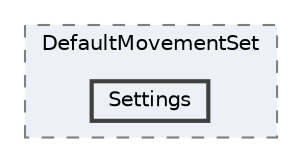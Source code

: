 digraph "Settings"
{
 // INTERACTIVE_SVG=YES
 // LATEX_PDF_SIZE
  bgcolor="transparent";
  edge [fontname=Helvetica,fontsize=10,labelfontname=Helvetica,labelfontsize=10];
  node [fontname=Helvetica,fontsize=10,shape=box,height=0.2,width=0.4];
  compound=true
  subgraph clusterdir_3f3fc8d7bf00e45fa5060924e162ed87 {
    graph [ bgcolor="#edf0f7", pencolor="grey50", label="DefaultMovementSet", fontname=Helvetica,fontsize=10 style="filled,dashed", URL="dir_3f3fc8d7bf00e45fa5060924e162ed87.html",tooltip=""]
  dir_571de248bf1650165f0e0f70177e5ad7 [label="Settings", fillcolor="#edf0f7", color="grey25", style="filled,bold", URL="dir_571de248bf1650165f0e0f70177e5ad7.html",tooltip=""];
  }
}
